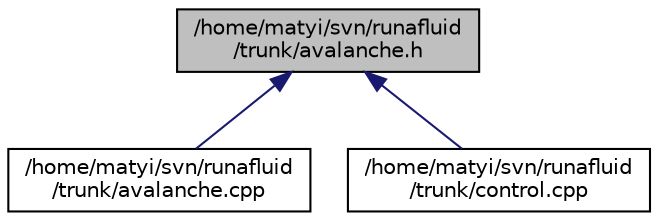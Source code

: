 digraph "/home/matyi/svn/runafluid/trunk/avalanche.h"
{
  edge [fontname="Helvetica",fontsize="10",labelfontname="Helvetica",labelfontsize="10"];
  node [fontname="Helvetica",fontsize="10",shape=record];
  Node1 [label="/home/matyi/svn/runafluid\l/trunk/avalanche.h",height=0.2,width=0.4,color="black", fillcolor="grey75", style="filled", fontcolor="black"];
  Node1 -> Node2 [dir="back",color="midnightblue",fontsize="10",style="solid",fontname="Helvetica"];
  Node2 [label="/home/matyi/svn/runafluid\l/trunk/avalanche.cpp",height=0.2,width=0.4,color="black", fillcolor="white", style="filled",URL="$avalanche_8cpp.html"];
  Node1 -> Node3 [dir="back",color="midnightblue",fontsize="10",style="solid",fontname="Helvetica"];
  Node3 [label="/home/matyi/svn/runafluid\l/trunk/control.cpp",height=0.2,width=0.4,color="black", fillcolor="white", style="filled",URL="$control_8cpp.html"];
}
